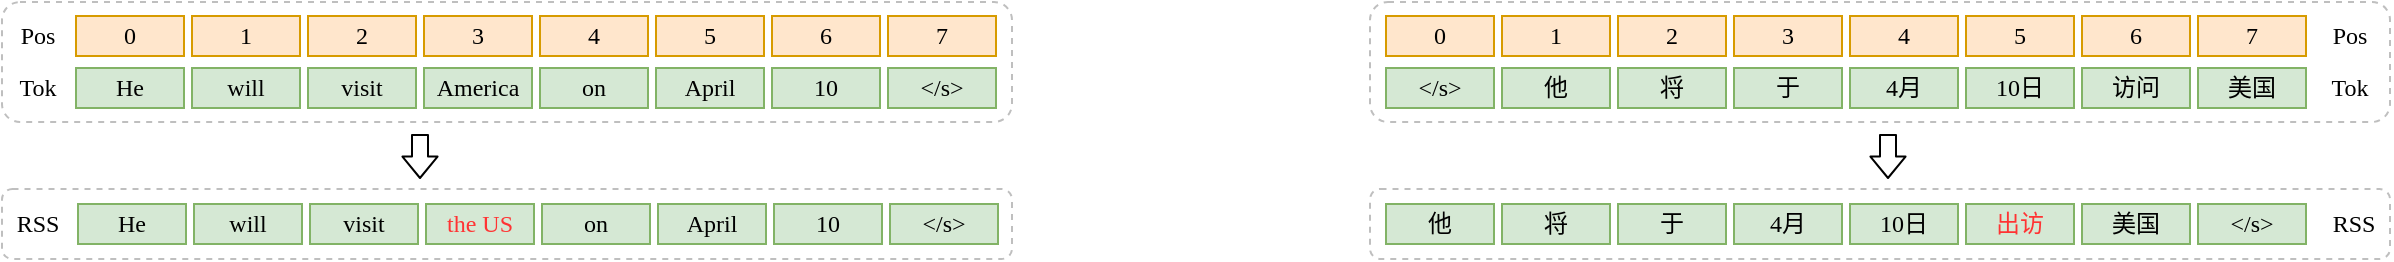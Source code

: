 <mxfile version="13.11.0" type="github">
  <diagram id="u-zB7YsOpXKorY1JXO84" name="Page-1">
    <mxGraphModel dx="1609" dy="437" grid="1" gridSize="10" guides="1" tooltips="1" connect="1" arrows="1" fold="1" page="1" pageScale="1" pageWidth="827" pageHeight="1169" math="0" shadow="0">
      <root>
        <mxCell id="0" />
        <mxCell id="1" parent="0" />
        <mxCell id="r_pDNS-UqptIWdIL0w3V-6" value="&lt;font face=&quot;Times New Roman&quot;&gt;America&lt;/font&gt;" style="rounded=0;whiteSpace=wrap;html=1;fillColor=#d5e8d4;strokeColor=#82b366;" vertex="1" parent="1">
          <mxGeometry x="-384" y="943" width="54" height="20" as="geometry" />
        </mxCell>
        <mxCell id="r_pDNS-UqptIWdIL0w3V-21" value="&lt;font face=&quot;Times New Roman&quot;&gt;visit&lt;/font&gt;" style="rounded=0;whiteSpace=wrap;html=1;fillColor=#d5e8d4;strokeColor=#82b366;" vertex="1" parent="1">
          <mxGeometry x="-442" y="943" width="54" height="20" as="geometry" />
        </mxCell>
        <mxCell id="r_pDNS-UqptIWdIL0w3V-22" value="&lt;font face=&quot;Times New Roman&quot;&gt;will&lt;/font&gt;" style="rounded=0;whiteSpace=wrap;html=1;fillColor=#d5e8d4;strokeColor=#82b366;" vertex="1" parent="1">
          <mxGeometry x="-500" y="943" width="54" height="20" as="geometry" />
        </mxCell>
        <mxCell id="r_pDNS-UqptIWdIL0w3V-23" value="&lt;font face=&quot;Times New Roman&quot;&gt;He&lt;/font&gt;" style="rounded=0;whiteSpace=wrap;html=1;fillColor=#d5e8d4;strokeColor=#82b366;" vertex="1" parent="1">
          <mxGeometry x="-558" y="943" width="54" height="20" as="geometry" />
        </mxCell>
        <mxCell id="r_pDNS-UqptIWdIL0w3V-24" value="&lt;font face=&quot;Times New Roman&quot;&gt;&amp;lt;/s&amp;gt;&lt;/font&gt;" style="rounded=0;whiteSpace=wrap;html=1;fillColor=#d5e8d4;strokeColor=#82b366;" vertex="1" parent="1">
          <mxGeometry x="-152" y="943" width="54" height="20" as="geometry" />
        </mxCell>
        <mxCell id="r_pDNS-UqptIWdIL0w3V-25" value="&lt;font face=&quot;Times New Roman&quot;&gt;10&lt;/font&gt;" style="rounded=0;whiteSpace=wrap;html=1;fillColor=#d5e8d4;strokeColor=#82b366;" vertex="1" parent="1">
          <mxGeometry x="-210" y="943" width="54" height="20" as="geometry" />
        </mxCell>
        <mxCell id="r_pDNS-UqptIWdIL0w3V-26" value="&lt;font face=&quot;Times New Roman&quot;&gt;April&lt;/font&gt;" style="rounded=0;whiteSpace=wrap;html=1;fillColor=#d5e8d4;strokeColor=#82b366;" vertex="1" parent="1">
          <mxGeometry x="-268" y="943" width="54" height="20" as="geometry" />
        </mxCell>
        <mxCell id="r_pDNS-UqptIWdIL0w3V-27" value="&lt;font face=&quot;Times New Roman&quot;&gt;on&lt;/font&gt;" style="rounded=0;whiteSpace=wrap;html=1;fillColor=#d5e8d4;strokeColor=#82b366;" vertex="1" parent="1">
          <mxGeometry x="-326" y="943" width="54" height="20" as="geometry" />
        </mxCell>
        <mxCell id="r_pDNS-UqptIWdIL0w3V-28" value="&lt;span style=&quot;font-family: &amp;#34;times new roman&amp;#34;&quot;&gt;visit&lt;/span&gt;" style="rounded=0;whiteSpace=wrap;html=1;fillColor=#d5e8d4;strokeColor=#82b366;" vertex="1" parent="1">
          <mxGeometry x="-441" y="1011" width="54" height="20" as="geometry" />
        </mxCell>
        <mxCell id="r_pDNS-UqptIWdIL0w3V-29" value="&lt;font face=&quot;Times New Roman&quot;&gt;will&lt;/font&gt;" style="rounded=0;whiteSpace=wrap;html=1;fillColor=#d5e8d4;strokeColor=#82b366;" vertex="1" parent="1">
          <mxGeometry x="-499" y="1011" width="54" height="20" as="geometry" />
        </mxCell>
        <mxCell id="r_pDNS-UqptIWdIL0w3V-30" value="&lt;font face=&quot;Times New Roman&quot;&gt;He&lt;/font&gt;" style="rounded=0;whiteSpace=wrap;html=1;fillColor=#d5e8d4;strokeColor=#82b366;" vertex="1" parent="1">
          <mxGeometry x="-557" y="1011" width="54" height="20" as="geometry" />
        </mxCell>
        <mxCell id="r_pDNS-UqptIWdIL0w3V-32" value="&lt;font face=&quot;Times New Roman&quot;&gt;10&lt;/font&gt;" style="rounded=0;whiteSpace=wrap;html=1;fillColor=#d5e8d4;strokeColor=#82b366;" vertex="1" parent="1">
          <mxGeometry x="-209" y="1011" width="54" height="20" as="geometry" />
        </mxCell>
        <mxCell id="r_pDNS-UqptIWdIL0w3V-33" value="&lt;span style=&quot;font-family: &amp;#34;times new roman&amp;#34;&quot;&gt;April&lt;/span&gt;" style="rounded=0;whiteSpace=wrap;html=1;fillColor=#d5e8d4;strokeColor=#82b366;" vertex="1" parent="1">
          <mxGeometry x="-267" y="1011" width="54" height="20" as="geometry" />
        </mxCell>
        <mxCell id="r_pDNS-UqptIWdIL0w3V-34" value="&lt;font face=&quot;Times New Roman&quot;&gt;on&lt;/font&gt;" style="rounded=0;whiteSpace=wrap;html=1;fillColor=#d5e8d4;strokeColor=#82b366;" vertex="1" parent="1">
          <mxGeometry x="-325" y="1011" width="54" height="20" as="geometry" />
        </mxCell>
        <mxCell id="r_pDNS-UqptIWdIL0w3V-35" value="&lt;font face=&quot;Times New Roman&quot; color=&quot;#ff3333&quot;&gt;the US&lt;/font&gt;" style="rounded=0;whiteSpace=wrap;html=1;fillColor=#d5e8d4;strokeColor=#82b366;" vertex="1" parent="1">
          <mxGeometry x="-383" y="1011" width="54" height="20" as="geometry" />
        </mxCell>
        <mxCell id="r_pDNS-UqptIWdIL0w3V-36" value="&lt;font face=&quot;Times New Roman&quot;&gt;&amp;lt;/s&amp;gt;&lt;/font&gt;" style="rounded=0;whiteSpace=wrap;html=1;fillColor=#d5e8d4;strokeColor=#82b366;" vertex="1" parent="1">
          <mxGeometry x="-151" y="1011" width="54" height="20" as="geometry" />
        </mxCell>
        <mxCell id="r_pDNS-UqptIWdIL0w3V-39" value="&lt;font face=&quot;Times New Roman&quot;&gt;3&lt;/font&gt;" style="rounded=0;whiteSpace=wrap;html=1;fillColor=#ffe6cc;strokeColor=#d79b00;" vertex="1" parent="1">
          <mxGeometry x="-384" y="917" width="54" height="20" as="geometry" />
        </mxCell>
        <mxCell id="r_pDNS-UqptIWdIL0w3V-40" value="&lt;font face=&quot;Times New Roman&quot;&gt;2&lt;/font&gt;" style="rounded=0;whiteSpace=wrap;html=1;fillColor=#ffe6cc;strokeColor=#d79b00;" vertex="1" parent="1">
          <mxGeometry x="-442" y="917" width="54" height="20" as="geometry" />
        </mxCell>
        <mxCell id="r_pDNS-UqptIWdIL0w3V-41" value="&lt;font face=&quot;Times New Roman&quot;&gt;1&lt;/font&gt;" style="rounded=0;whiteSpace=wrap;html=1;fillColor=#ffe6cc;strokeColor=#d79b00;" vertex="1" parent="1">
          <mxGeometry x="-500" y="917" width="54" height="20" as="geometry" />
        </mxCell>
        <mxCell id="r_pDNS-UqptIWdIL0w3V-42" value="&lt;font face=&quot;Times New Roman&quot;&gt;0&lt;/font&gt;" style="rounded=0;whiteSpace=wrap;html=1;fillColor=#ffe6cc;strokeColor=#d79b00;" vertex="1" parent="1">
          <mxGeometry x="-558" y="917" width="54" height="20" as="geometry" />
        </mxCell>
        <mxCell id="r_pDNS-UqptIWdIL0w3V-43" value="&lt;font face=&quot;Times New Roman&quot;&gt;7&lt;/font&gt;" style="rounded=0;whiteSpace=wrap;html=1;fillColor=#ffe6cc;strokeColor=#d79b00;" vertex="1" parent="1">
          <mxGeometry x="-152" y="917" width="54" height="20" as="geometry" />
        </mxCell>
        <mxCell id="r_pDNS-UqptIWdIL0w3V-44" value="&lt;span style=&quot;font-family: &amp;#34;times new roman&amp;#34;&quot;&gt;6&lt;/span&gt;" style="rounded=0;whiteSpace=wrap;html=1;fillColor=#ffe6cc;strokeColor=#d79b00;" vertex="1" parent="1">
          <mxGeometry x="-210" y="917" width="54" height="20" as="geometry" />
        </mxCell>
        <mxCell id="r_pDNS-UqptIWdIL0w3V-45" value="&lt;font face=&quot;Times New Roman&quot;&gt;5&lt;/font&gt;" style="rounded=0;whiteSpace=wrap;html=1;fillColor=#ffe6cc;strokeColor=#d79b00;" vertex="1" parent="1">
          <mxGeometry x="-268" y="917" width="54" height="20" as="geometry" />
        </mxCell>
        <mxCell id="r_pDNS-UqptIWdIL0w3V-46" value="&lt;font face=&quot;Times New Roman&quot;&gt;4&lt;/font&gt;" style="rounded=0;whiteSpace=wrap;html=1;fillColor=#ffe6cc;strokeColor=#d79b00;" vertex="1" parent="1">
          <mxGeometry x="-326" y="917" width="54" height="20" as="geometry" />
        </mxCell>
        <mxCell id="r_pDNS-UqptIWdIL0w3V-48" value="" style="rounded=1;whiteSpace=wrap;html=1;glass=0;sketch=0;fillColor=none;dashed=1;perimeterSpacing=0;strokeWidth=1;strokeColor=#BFBFBF;" vertex="1" parent="1">
          <mxGeometry x="-595" y="910" width="505" height="60" as="geometry" />
        </mxCell>
        <mxCell id="r_pDNS-UqptIWdIL0w3V-49" value="" style="rounded=1;whiteSpace=wrap;html=1;glass=0;sketch=0;fillColor=none;dashed=1;perimeterSpacing=0;strokeWidth=1;strokeColor=#BFBFBF;" vertex="1" parent="1">
          <mxGeometry x="-595" y="1003.5" width="505" height="35" as="geometry" />
        </mxCell>
        <mxCell id="r_pDNS-UqptIWdIL0w3V-50" value="&lt;font face=&quot;Times New Roman&quot;&gt;Pos&lt;/font&gt;" style="text;html=1;strokeColor=none;fillColor=none;align=center;verticalAlign=middle;whiteSpace=wrap;rounded=0;shadow=1;glass=0;dashed=1;sketch=0;" vertex="1" parent="1">
          <mxGeometry x="-592" y="917" width="30" height="20" as="geometry" />
        </mxCell>
        <mxCell id="r_pDNS-UqptIWdIL0w3V-52" value="&lt;font face=&quot;Times New Roman&quot;&gt;Tok&lt;/font&gt;" style="text;html=1;strokeColor=none;fillColor=none;align=center;verticalAlign=middle;whiteSpace=wrap;rounded=0;shadow=1;glass=0;dashed=1;sketch=0;" vertex="1" parent="1">
          <mxGeometry x="-592" y="943" width="30" height="20" as="geometry" />
        </mxCell>
        <mxCell id="r_pDNS-UqptIWdIL0w3V-54" value="" style="shape=flexArrow;endArrow=classic;html=1;width=8;endWidth=8.571;endSize=3.243;" edge="1" parent="1">
          <mxGeometry width="50" height="50" relative="1" as="geometry">
            <mxPoint x="-386" y="976" as="sourcePoint" />
            <mxPoint x="-386" y="998.5" as="targetPoint" />
          </mxGeometry>
        </mxCell>
        <mxCell id="r_pDNS-UqptIWdIL0w3V-58" value="&lt;font face=&quot;Times New Roman&quot;&gt;于&lt;/font&gt;" style="rounded=0;whiteSpace=wrap;html=1;fillColor=#d5e8d4;strokeColor=#82b366;" vertex="1" parent="1">
          <mxGeometry x="271" y="943" width="54" height="20" as="geometry" />
        </mxCell>
        <mxCell id="r_pDNS-UqptIWdIL0w3V-59" value="&lt;font face=&quot;Times New Roman&quot;&gt;将&lt;/font&gt;" style="rounded=0;whiteSpace=wrap;html=1;fillColor=#d5e8d4;strokeColor=#82b366;" vertex="1" parent="1">
          <mxGeometry x="213" y="943" width="54" height="20" as="geometry" />
        </mxCell>
        <mxCell id="r_pDNS-UqptIWdIL0w3V-60" value="&lt;font face=&quot;Times New Roman&quot;&gt;他&lt;/font&gt;" style="rounded=0;whiteSpace=wrap;html=1;fillColor=#d5e8d4;strokeColor=#82b366;" vertex="1" parent="1">
          <mxGeometry x="155" y="943" width="54" height="20" as="geometry" />
        </mxCell>
        <mxCell id="r_pDNS-UqptIWdIL0w3V-61" value="&lt;font face=&quot;Times New Roman&quot;&gt;&amp;lt;/s&amp;gt;&lt;/font&gt;" style="rounded=0;whiteSpace=wrap;html=1;fillColor=#d5e8d4;strokeColor=#82b366;" vertex="1" parent="1">
          <mxGeometry x="97" y="943" width="54" height="20" as="geometry" />
        </mxCell>
        <mxCell id="r_pDNS-UqptIWdIL0w3V-62" value="&lt;font face=&quot;Times New Roman&quot;&gt;美国&lt;/font&gt;" style="rounded=0;whiteSpace=wrap;html=1;fillColor=#d5e8d4;strokeColor=#82b366;" vertex="1" parent="1">
          <mxGeometry x="503" y="943" width="54" height="20" as="geometry" />
        </mxCell>
        <mxCell id="r_pDNS-UqptIWdIL0w3V-63" value="&lt;font face=&quot;Times New Roman&quot;&gt;访问&lt;/font&gt;" style="rounded=0;whiteSpace=wrap;html=1;fillColor=#d5e8d4;strokeColor=#82b366;" vertex="1" parent="1">
          <mxGeometry x="445" y="943" width="54" height="20" as="geometry" />
        </mxCell>
        <mxCell id="r_pDNS-UqptIWdIL0w3V-64" value="&lt;font face=&quot;Times New Roman&quot;&gt;10日&lt;/font&gt;" style="rounded=0;whiteSpace=wrap;html=1;fillColor=#d5e8d4;strokeColor=#82b366;" vertex="1" parent="1">
          <mxGeometry x="387" y="943" width="54" height="20" as="geometry" />
        </mxCell>
        <mxCell id="r_pDNS-UqptIWdIL0w3V-65" value="&lt;font face=&quot;Times New Roman&quot;&gt;4月&lt;/font&gt;" style="rounded=0;whiteSpace=wrap;html=1;fillColor=#d5e8d4;strokeColor=#82b366;" vertex="1" parent="1">
          <mxGeometry x="329" y="943" width="54" height="20" as="geometry" />
        </mxCell>
        <mxCell id="r_pDNS-UqptIWdIL0w3V-66" value="&lt;font face=&quot;Times New Roman&quot;&gt;4月&lt;/font&gt;" style="rounded=0;whiteSpace=wrap;html=1;fillColor=#d5e8d4;strokeColor=#82b366;" vertex="1" parent="1">
          <mxGeometry x="271" y="1011" width="54" height="20" as="geometry" />
        </mxCell>
        <mxCell id="r_pDNS-UqptIWdIL0w3V-67" value="&lt;font face=&quot;Times New Roman&quot;&gt;于&lt;/font&gt;" style="rounded=0;whiteSpace=wrap;html=1;fillColor=#d5e8d4;strokeColor=#82b366;" vertex="1" parent="1">
          <mxGeometry x="213" y="1011" width="54" height="20" as="geometry" />
        </mxCell>
        <mxCell id="r_pDNS-UqptIWdIL0w3V-68" value="&lt;font face=&quot;Times New Roman&quot;&gt;将&lt;/font&gt;" style="rounded=0;whiteSpace=wrap;html=1;fillColor=#d5e8d4;strokeColor=#82b366;" vertex="1" parent="1">
          <mxGeometry x="155" y="1011" width="54" height="20" as="geometry" />
        </mxCell>
        <mxCell id="r_pDNS-UqptIWdIL0w3V-69" value="&lt;font face=&quot;Times New Roman&quot;&gt;他&lt;/font&gt;" style="rounded=0;whiteSpace=wrap;html=1;fillColor=#d5e8d4;strokeColor=#82b366;" vertex="1" parent="1">
          <mxGeometry x="97" y="1011" width="54" height="20" as="geometry" />
        </mxCell>
        <mxCell id="r_pDNS-UqptIWdIL0w3V-70" value="&lt;font face=&quot;Times New Roman&quot;&gt;&amp;lt;/s&amp;gt;&lt;/font&gt;" style="rounded=0;whiteSpace=wrap;html=1;fillColor=#d5e8d4;strokeColor=#82b366;" vertex="1" parent="1">
          <mxGeometry x="503" y="1011" width="54" height="20" as="geometry" />
        </mxCell>
        <mxCell id="r_pDNS-UqptIWdIL0w3V-71" value="&lt;span style=&quot;font-family: &amp;#34;times new roman&amp;#34;&quot;&gt;美国&lt;/span&gt;" style="rounded=0;whiteSpace=wrap;html=1;fillColor=#d5e8d4;strokeColor=#82b366;" vertex="1" parent="1">
          <mxGeometry x="445" y="1011" width="54" height="20" as="geometry" />
        </mxCell>
        <mxCell id="r_pDNS-UqptIWdIL0w3V-72" value="&lt;font face=&quot;Times New Roman&quot; color=&quot;#ff3333&quot;&gt;出访&lt;/font&gt;" style="rounded=0;whiteSpace=wrap;html=1;fillColor=#d5e8d4;strokeColor=#82b366;" vertex="1" parent="1">
          <mxGeometry x="387" y="1011" width="54" height="20" as="geometry" />
        </mxCell>
        <mxCell id="r_pDNS-UqptIWdIL0w3V-73" value="&lt;font face=&quot;Times New Roman&quot;&gt;10日&lt;/font&gt;" style="rounded=0;whiteSpace=wrap;html=1;fillColor=#d5e8d4;strokeColor=#82b366;" vertex="1" parent="1">
          <mxGeometry x="329" y="1011" width="54" height="20" as="geometry" />
        </mxCell>
        <mxCell id="r_pDNS-UqptIWdIL0w3V-75" value="&lt;font face=&quot;Times New Roman&quot;&gt;3&lt;/font&gt;" style="rounded=0;whiteSpace=wrap;html=1;fillColor=#ffe6cc;strokeColor=#d79b00;" vertex="1" parent="1">
          <mxGeometry x="271" y="917" width="54" height="20" as="geometry" />
        </mxCell>
        <mxCell id="r_pDNS-UqptIWdIL0w3V-76" value="&lt;font face=&quot;Times New Roman&quot;&gt;2&lt;/font&gt;" style="rounded=0;whiteSpace=wrap;html=1;fillColor=#ffe6cc;strokeColor=#d79b00;" vertex="1" parent="1">
          <mxGeometry x="213" y="917" width="54" height="20" as="geometry" />
        </mxCell>
        <mxCell id="r_pDNS-UqptIWdIL0w3V-77" value="&lt;font face=&quot;Times New Roman&quot;&gt;1&lt;/font&gt;" style="rounded=0;whiteSpace=wrap;html=1;fillColor=#ffe6cc;strokeColor=#d79b00;" vertex="1" parent="1">
          <mxGeometry x="155" y="917" width="54" height="20" as="geometry" />
        </mxCell>
        <mxCell id="r_pDNS-UqptIWdIL0w3V-78" value="&lt;font face=&quot;Times New Roman&quot;&gt;0&lt;/font&gt;" style="rounded=0;whiteSpace=wrap;html=1;fillColor=#ffe6cc;strokeColor=#d79b00;" vertex="1" parent="1">
          <mxGeometry x="97" y="917" width="54" height="20" as="geometry" />
        </mxCell>
        <mxCell id="r_pDNS-UqptIWdIL0w3V-80" value="&lt;span style=&quot;font-family: &amp;#34;times new roman&amp;#34;&quot;&gt;6&lt;/span&gt;" style="rounded=0;whiteSpace=wrap;html=1;fillColor=#ffe6cc;strokeColor=#d79b00;" vertex="1" parent="1">
          <mxGeometry x="445" y="917" width="54" height="20" as="geometry" />
        </mxCell>
        <mxCell id="r_pDNS-UqptIWdIL0w3V-81" value="&lt;font face=&quot;Times New Roman&quot;&gt;5&lt;/font&gt;" style="rounded=0;whiteSpace=wrap;html=1;fillColor=#ffe6cc;strokeColor=#d79b00;" vertex="1" parent="1">
          <mxGeometry x="387" y="917" width="54" height="20" as="geometry" />
        </mxCell>
        <mxCell id="r_pDNS-UqptIWdIL0w3V-82" value="&lt;font face=&quot;Times New Roman&quot;&gt;4&lt;/font&gt;" style="rounded=0;whiteSpace=wrap;html=1;fillColor=#ffe6cc;strokeColor=#d79b00;" vertex="1" parent="1">
          <mxGeometry x="329" y="917" width="54" height="20" as="geometry" />
        </mxCell>
        <mxCell id="r_pDNS-UqptIWdIL0w3V-85" value="&lt;font face=&quot;Times New Roman&quot;&gt;Pos&lt;/font&gt;" style="text;html=1;strokeColor=none;fillColor=none;align=center;verticalAlign=middle;whiteSpace=wrap;rounded=0;shadow=1;glass=0;dashed=1;sketch=0;" vertex="1" parent="1">
          <mxGeometry x="564" y="917" width="30" height="20" as="geometry" />
        </mxCell>
        <mxCell id="r_pDNS-UqptIWdIL0w3V-86" value="&lt;font face=&quot;Times New Roman&quot;&gt;Tok&lt;/font&gt;" style="text;html=1;strokeColor=none;fillColor=none;align=center;verticalAlign=middle;whiteSpace=wrap;rounded=0;shadow=1;glass=0;dashed=1;sketch=0;" vertex="1" parent="1">
          <mxGeometry x="564" y="943" width="30" height="20" as="geometry" />
        </mxCell>
        <mxCell id="r_pDNS-UqptIWdIL0w3V-87" value="" style="shape=flexArrow;endArrow=classic;html=1;width=8;endWidth=8.571;endSize=3.243;" edge="1" parent="1">
          <mxGeometry width="50" height="50" relative="1" as="geometry">
            <mxPoint x="348" y="976" as="sourcePoint" />
            <mxPoint x="348" y="998.5" as="targetPoint" />
          </mxGeometry>
        </mxCell>
        <mxCell id="r_pDNS-UqptIWdIL0w3V-99" value="" style="rounded=1;whiteSpace=wrap;html=1;glass=0;sketch=0;fillColor=none;dashed=1;perimeterSpacing=0;strokeWidth=1;strokeColor=#BFBFBF;" vertex="1" parent="1">
          <mxGeometry x="89" y="910" width="510" height="60" as="geometry" />
        </mxCell>
        <mxCell id="r_pDNS-UqptIWdIL0w3V-100" value="" style="rounded=1;whiteSpace=wrap;html=1;glass=0;sketch=0;fillColor=none;dashed=1;perimeterSpacing=0;strokeWidth=1;strokeColor=#BFBFBF;" vertex="1" parent="1">
          <mxGeometry x="89" y="1003.5" width="510" height="35" as="geometry" />
        </mxCell>
        <mxCell id="r_pDNS-UqptIWdIL0w3V-103" value="&lt;span style=&quot;font-family: &amp;#34;times new roman&amp;#34;&quot;&gt;7&lt;/span&gt;" style="rounded=0;whiteSpace=wrap;html=1;fillColor=#ffe6cc;strokeColor=#d79b00;" vertex="1" parent="1">
          <mxGeometry x="503" y="917" width="54" height="20" as="geometry" />
        </mxCell>
        <mxCell id="r_pDNS-UqptIWdIL0w3V-104" value="&lt;font face=&quot;Times New Roman&quot;&gt;RSS&lt;/font&gt;" style="text;html=1;strokeColor=none;fillColor=none;align=center;verticalAlign=middle;whiteSpace=wrap;rounded=0;shadow=1;glass=0;dashed=1;sketch=0;" vertex="1" parent="1">
          <mxGeometry x="-592" y="1011" width="30" height="20" as="geometry" />
        </mxCell>
        <mxCell id="r_pDNS-UqptIWdIL0w3V-105" value="&lt;font face=&quot;Times New Roman&quot;&gt;RSS&lt;/font&gt;" style="text;html=1;strokeColor=none;fillColor=none;align=center;verticalAlign=middle;whiteSpace=wrap;rounded=0;shadow=1;glass=0;dashed=1;sketch=0;" vertex="1" parent="1">
          <mxGeometry x="568" y="1011" width="26" height="20" as="geometry" />
        </mxCell>
      </root>
    </mxGraphModel>
  </diagram>
</mxfile>

